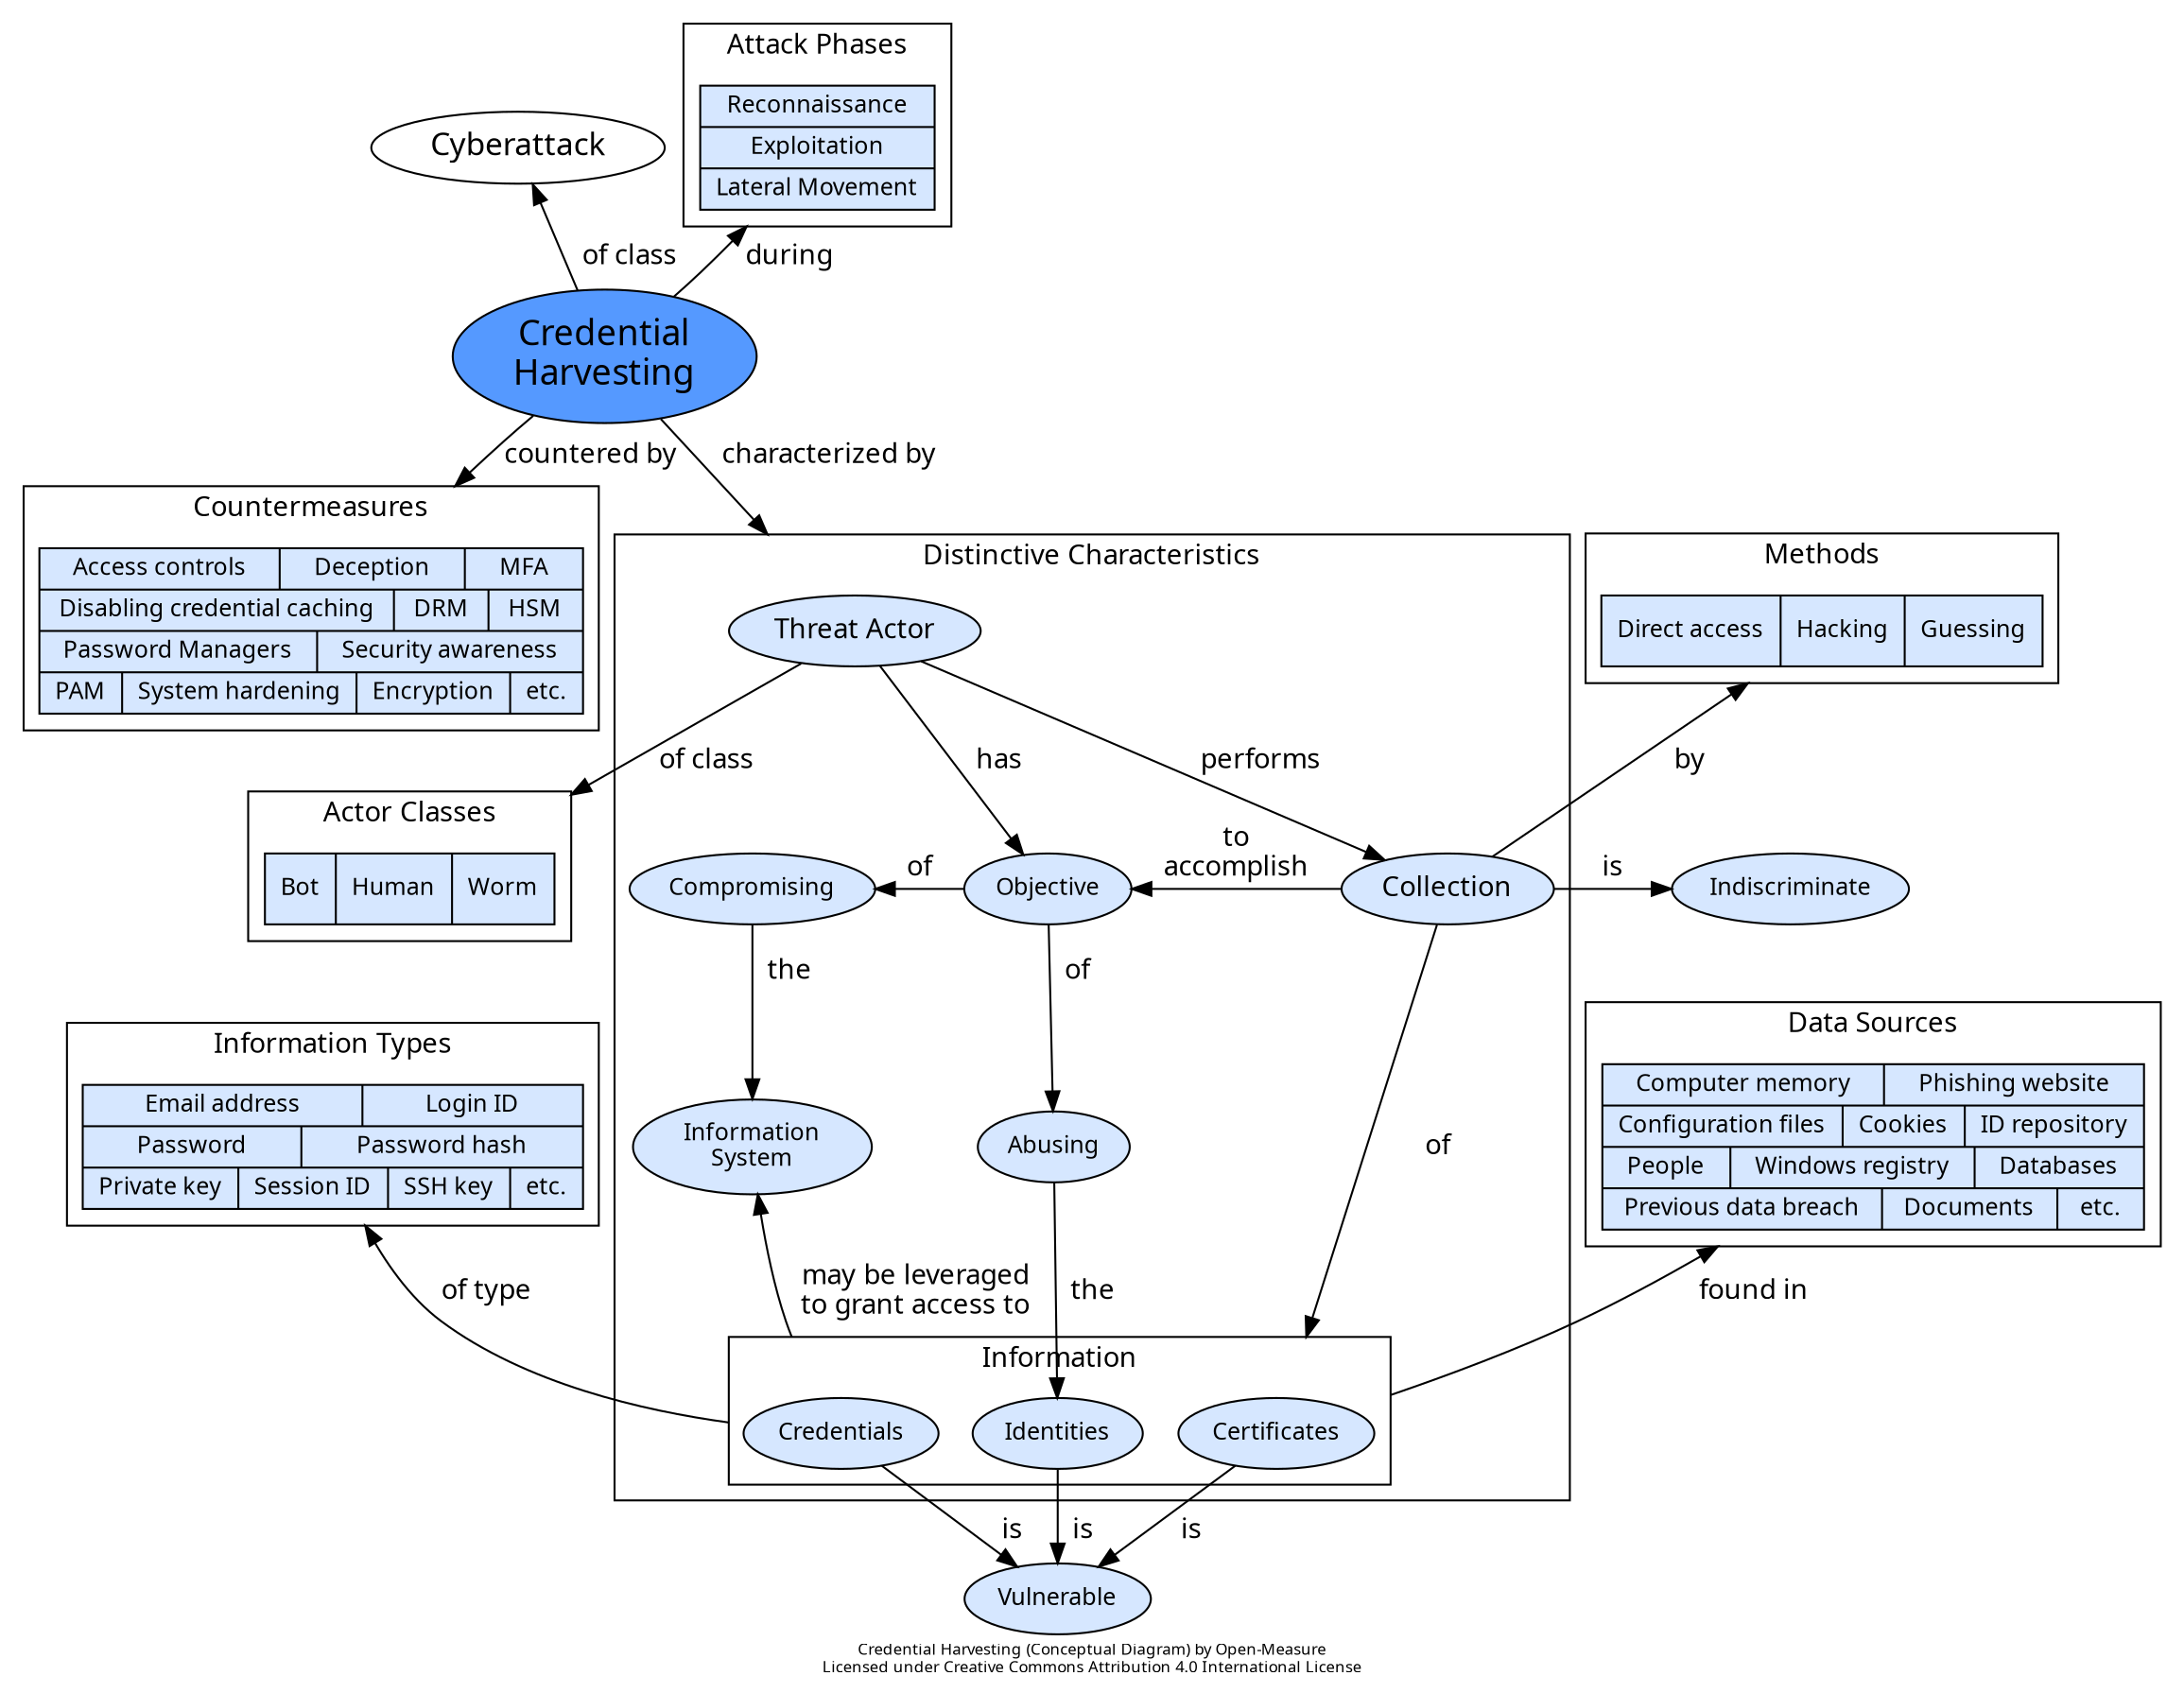 digraph G {
	rankdir="TB";
	ranksep=0.25;
	splines="curve";
	newrank=true;
	packmode="clust";
	compound=true; # If true, allow edges between clusters.
	fontname="Calibri";
	label="Credential Harvesting (Conceptual Diagram) by Open-Measure\nLicensed under Creative Commons Attribution 4.0 International License";
	fontsize=8;
	node[shape="ellipse", fontsize=12, fillcolor="#d6e7ff", style="filled", fontname="Calibri"];
	edge[fontname="Calibri", minlen="1"];

	# Parent Concept
	n_cyberattack_class [fontsize=16, label="Cyberattack", fillcolor="#ffffff"];
	n_cyberattack_class -> n_credential_harvesting [label="  of class  ", dir="back"];

	n_credential_harvesting -> n_countermeasures [lhead="cluster_countermeasures", label="countered by"]
	#n_countermeasures -> n_credential_harvesting [dir="back", ltail="cluster_countermeasures", label="countered by"]
	subgraph cluster_countermeasures {
		label="Countermeasures";
		fontsize="14";
		n_countermeasures [shape="record", label="{{Access controls|Deception|MFA}|{Disabling credential caching|DRM|HSM}|{Password Managers|Security awareness}|{PAM|System hardening|Encryption|etc.}}"];
	};
	subgraph cluster_attack_phases {
		label="Attack Phases";
		fontsize="14";
		n_attack_phases [shape="record", label="{Reconnaissance|Exploitation|Lateral Movement}"];
	};
	n_attack_phases -> n_credential_harvesting[dir="back", ltail="cluster_attack_phases", label="  during  "];



	# Concept
	n_credential_harvesting [label="Credential\nHarvesting", fontsize=18, fillcolor="#5599ff", URL="https://open-measure.atlassian.net/wiki/spaces/DIC/pages/1254719498"];

	# Distinctive Characteristics
	n_credential_harvesting -> n_threat_actor [label="  characterized by  ", lhead="cluster_characteristics"];
	subgraph cluster_characteristics {
		label="Distinctive Characteristics";
		fontsize="14";
		n_threat_actor [label="Threat Actor", fontsize=14];
		n_threat_actor -> n_collection [label="  performs  "];
		n_collection [label="Collection", fontsize=14];
		n_collection -> n_certificates [label="  of  ", lhead="cluster_information"];

		n_threat_actor -> n_objective [label="  has  "];
		n_objective [label="Objective"];
		n_objective -> n_compromise [label="  of  "];
		n_objective -> n_abuse [label="  of  "];
		n_compromise [label="Compromising"];
		n_compromise -> n_information_system [label="  the  "];
		n_abuse [label="Abusing"];
		n_abuse -> n_identities [label="  the  "];

		n_information_system -> n_credentials [lhead="cluster_information", label="  may be leveraged  \n  to grant access to  ", dir="back"];
		n_information_system [label="Information\nSystem"];

		subgraph cluster_information {
			label="Information";
			fontsize="14";
			n_identities [label="Identities"];
			n_credentials [label="Credentials"];
			n_certificates [label="Certificates"];
		};


	};

	n_vulnerable [label="Vulnerable"];
	n_identities -> n_vulnerable [label="  is  "];
	n_credentials -> n_vulnerable [label="  is  "];
	n_certificates -> n_vulnerable [label="  is  "];

	n_threat_actor -> n_actor_classes [lhead="cluster_threat_actor_class", label="  of class  "];
	#n_actor_classes -> n_threat_actor [dir="back", ltail="cluster_threat_actor_class", label="  of class  "];
	subgraph cluster_threat_actor_class {
		label="Actor Classes";
		fontsize="14";
		n_actor_classes [shape="record", label="Bot|Human|Worm"];
	};

	#n_identities -> n_information_types [ltail="cluster_information", lhead="cluster_information_types", label="  of type  "];
	n_information_types -> n_credentials [dir="back", lhead="cluster_information", ltail="cluster_information_types", label="of type          "];
	subgraph cluster_information_types {
		label="Information Types";
		fontsize="14";
		n_information_types [shape="record", label="{{Email address|Login ID}|{Password|Password hash}|{Private key|Session ID|SSH key|etc.}}"];
	};

	n_data_sources -> n_certificates [dir="back", lhead="cluster_information", ltail="cluster_data_sources", label="  found in  "]
	#n_certificates -> n_data_sources [ltail="cluster_information", lhead="cluster_data_sources", label="  found in  "]
	subgraph cluster_data_sources {
		label="Data Sources";
		fontsize="14";
		n_data_sources [shape="record", label="{{Computer memory|Phishing website}|{Configuration files|Cookies|ID repository}|{People|Windows registry|Databases}|{Previous data breach|Documents|etc.}}"];
	};

	n_methods -> n_collection [dir="back", label="    by  ", ltail="cluster_method"];
	subgraph cluster_method {
		label="Methods";
		fontsize="14";
		n_methods [shape="record", label="Direct access|Hacking|Guessing"];
	};

	n_collection -> n_indiscriminate [label="  is  "];
	n_indiscriminate [label="Indiscriminate"];

	n_objective -> n_collection [label="  to  \n  accomplish  ", dir="back"];

	# Invisible Links
	#n_compromise -> n_information_system [style=invis];
	n_methods -> n_indiscriminate [style=invis];
	#n_credentials -> n_identities -> n_certificates [style=invis];
	n_actor_classes -> n_information_types [style=invis];

	# Levels
	{ rank=same; n_credentials; n_identities; n_certificates; }
	{ rank=same; n_objective; n_compromise; n_collection; n_indiscriminate;}
	#{ rank=same; n_attack_phases; n_credential_harvesting; }

	# Snippets
	# n_person [label="Person"]
	# n_knowledge -> n_requirements [style=invis];
	# n_populations [label="{Minor|Adul under Legal Guardianship|Person granting Power of Attorney|etc.}", shape="record"]
	# subgraph cluster_strong {
	#		color=black;
	#		label = "";
	# n_strong_tranquility_property -> n_weak_tranquility_property [minlen=3, labelloc=b, xlabel="  has more  \n  constraints  \n  than  ", ltail=cluster_strong, lhead=cluster_weak];
}

